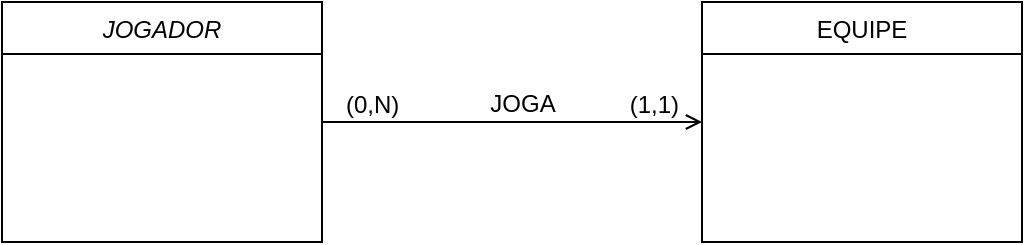 <mxfile version="13.4.5" type="device"><diagram id="XpFChBy6klBBSRnIwXk4" name="Page-1"><mxGraphModel dx="1021" dy="417" grid="1" gridSize="10" guides="1" tooltips="1" connect="1" arrows="1" fold="1" page="1" pageScale="1" pageWidth="827" pageHeight="1169" math="0" shadow="0"><root><mxCell id="0"/><mxCell id="1" parent="0"/><mxCell id="6Ja8v-HD3Re9P-kGsefX-1" value="" style="endArrow=open;shadow=0;strokeWidth=1;rounded=0;endFill=1;edgeStyle=elbowEdgeStyle;elbow=vertical;" edge="1" parent="1" source="6Ja8v-HD3Re9P-kGsefX-6" target="6Ja8v-HD3Re9P-kGsefX-5"><mxGeometry x="0.5" y="41" relative="1" as="geometry"><mxPoint x="380" y="192" as="sourcePoint"/><mxPoint x="540" y="192" as="targetPoint"/><mxPoint x="-40" y="32" as="offset"/></mxGeometry></mxCell><mxCell id="6Ja8v-HD3Re9P-kGsefX-2" value="(0,N)" style="resizable=0;align=left;verticalAlign=bottom;labelBackgroundColor=none;fontSize=12;" connectable="0" vertex="1" parent="6Ja8v-HD3Re9P-kGsefX-1"><mxGeometry x="-1" relative="1" as="geometry"><mxPoint x="10" as="offset"/></mxGeometry></mxCell><mxCell id="6Ja8v-HD3Re9P-kGsefX-3" value="(1,1)" style="resizable=0;align=right;verticalAlign=bottom;labelBackgroundColor=none;fontSize=12;" connectable="0" vertex="1" parent="6Ja8v-HD3Re9P-kGsefX-1"><mxGeometry x="1" relative="1" as="geometry"><mxPoint x="-10" as="offset"/></mxGeometry></mxCell><mxCell id="6Ja8v-HD3Re9P-kGsefX-4" value="JOGA" style="text;html=1;resizable=0;points=[];;align=center;verticalAlign=middle;labelBackgroundColor=none;rounded=0;shadow=0;strokeWidth=1;fontSize=12;" vertex="1" connectable="0" parent="6Ja8v-HD3Re9P-kGsefX-1"><mxGeometry x="0.5" y="49" relative="1" as="geometry"><mxPoint x="-43" y="40" as="offset"/></mxGeometry></mxCell><mxCell id="6Ja8v-HD3Re9P-kGsefX-5" value="EQUIPE" style="swimlane;fontStyle=0;align=center;verticalAlign=top;childLayout=stackLayout;horizontal=1;startSize=26;horizontalStack=0;resizeParent=1;resizeLast=0;collapsible=1;marginBottom=0;rounded=0;shadow=0;strokeWidth=1;" vertex="1" parent="1"><mxGeometry x="470" y="160" width="160" height="120" as="geometry"><mxRectangle x="550" y="140" width="160" height="26" as="alternateBounds"/></mxGeometry></mxCell><mxCell id="6Ja8v-HD3Re9P-kGsefX-6" value="JOGADOR" style="swimlane;fontStyle=2;align=center;verticalAlign=top;childLayout=stackLayout;horizontal=1;startSize=26;horizontalStack=0;resizeParent=1;resizeLast=0;collapsible=1;marginBottom=0;rounded=0;shadow=0;strokeWidth=1;" vertex="1" parent="1"><mxGeometry x="120" y="160" width="160" height="120" as="geometry"><mxRectangle x="230" y="140" width="160" height="26" as="alternateBounds"/></mxGeometry></mxCell></root></mxGraphModel></diagram></mxfile>
